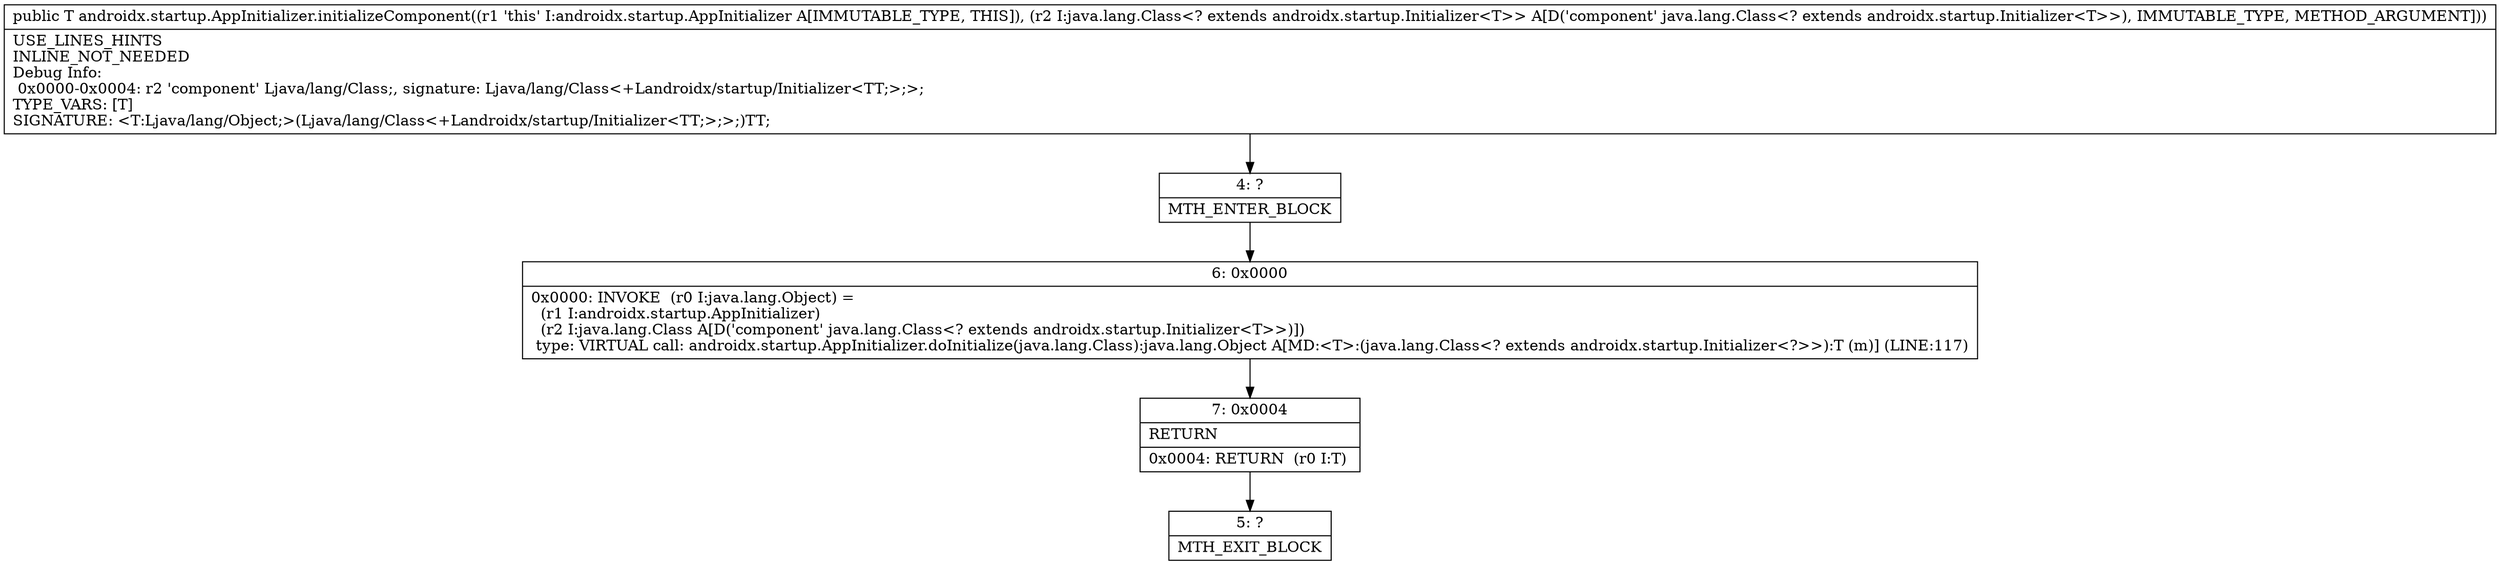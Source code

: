 digraph "CFG forandroidx.startup.AppInitializer.initializeComponent(Ljava\/lang\/Class;)Ljava\/lang\/Object;" {
Node_4 [shape=record,label="{4\:\ ?|MTH_ENTER_BLOCK\l}"];
Node_6 [shape=record,label="{6\:\ 0x0000|0x0000: INVOKE  (r0 I:java.lang.Object) = \l  (r1 I:androidx.startup.AppInitializer)\l  (r2 I:java.lang.Class A[D('component' java.lang.Class\<? extends androidx.startup.Initializer\<T\>\>)])\l type: VIRTUAL call: androidx.startup.AppInitializer.doInitialize(java.lang.Class):java.lang.Object A[MD:\<T\>:(java.lang.Class\<? extends androidx.startup.Initializer\<?\>\>):T (m)] (LINE:117)\l}"];
Node_7 [shape=record,label="{7\:\ 0x0004|RETURN\l|0x0004: RETURN  (r0 I:T) \l}"];
Node_5 [shape=record,label="{5\:\ ?|MTH_EXIT_BLOCK\l}"];
MethodNode[shape=record,label="{public T androidx.startup.AppInitializer.initializeComponent((r1 'this' I:androidx.startup.AppInitializer A[IMMUTABLE_TYPE, THIS]), (r2 I:java.lang.Class\<? extends androidx.startup.Initializer\<T\>\> A[D('component' java.lang.Class\<? extends androidx.startup.Initializer\<T\>\>), IMMUTABLE_TYPE, METHOD_ARGUMENT]))  | USE_LINES_HINTS\lINLINE_NOT_NEEDED\lDebug Info:\l  0x0000\-0x0004: r2 'component' Ljava\/lang\/Class;, signature: Ljava\/lang\/Class\<+Landroidx\/startup\/Initializer\<TT;\>;\>;\lTYPE_VARS: [T]\lSIGNATURE: \<T:Ljava\/lang\/Object;\>(Ljava\/lang\/Class\<+Landroidx\/startup\/Initializer\<TT;\>;\>;)TT;\l}"];
MethodNode -> Node_4;Node_4 -> Node_6;
Node_6 -> Node_7;
Node_7 -> Node_5;
}

